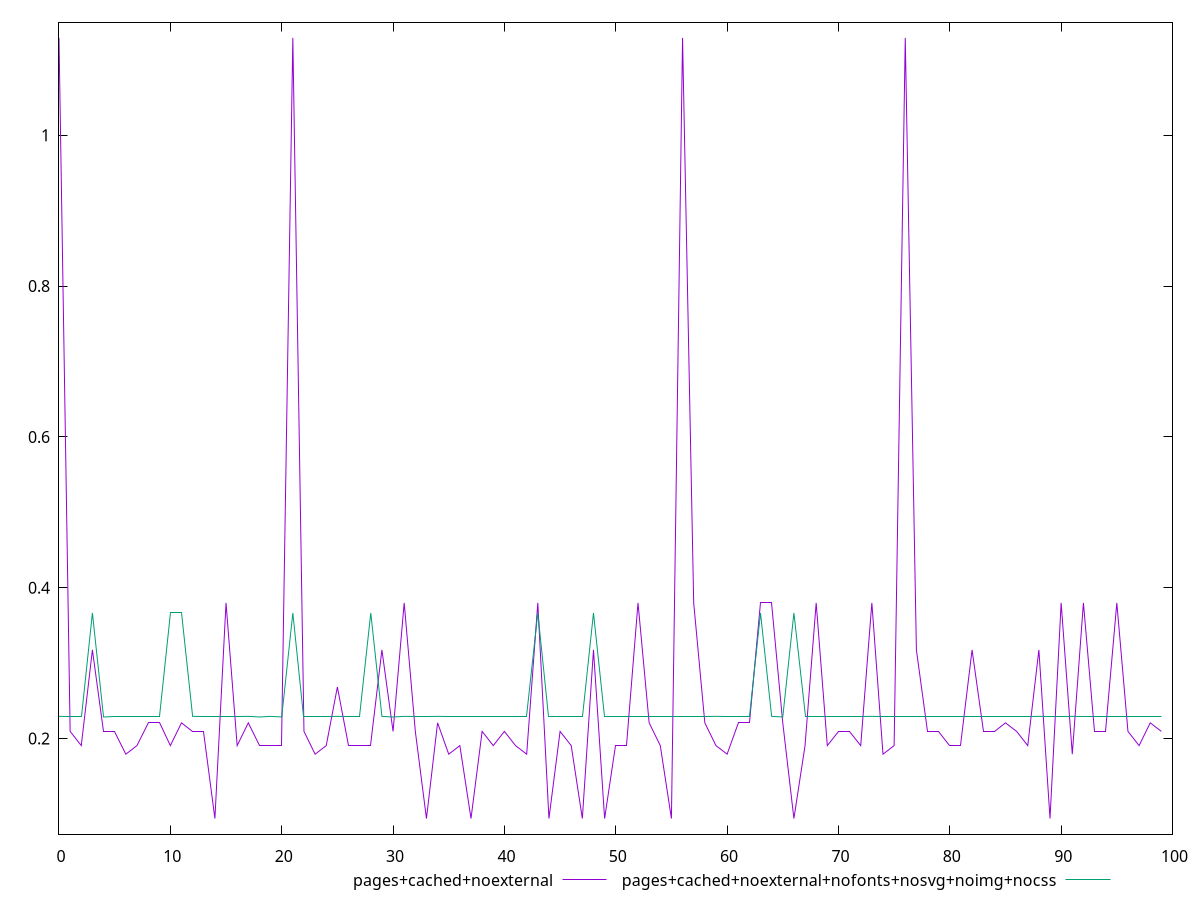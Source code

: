 $_pagesCachedNoexternal <<EOF
1.1291448974609375
0.20941780090332032
0.1905707836151123
0.31750728607177736
0.20941780090332032
0.20941780090332032
0.17922065734863282
0.1905707836151123
0.2207679271697998
0.2207679271697998
0.1905707836151123
0.2207679271697998
0.20941780090332032
0.20941780090332032
0.0938739013671875
0.3797997665405274
0.1905707836151123
0.2207679271697998
0.1905707836151123
0.1905707836151123
0.1905707836151123
1.1291448974609375
0.20941780090332032
0.17922065734863282
0.1905707836151123
0.2682928466796875
0.1905707836151123
0.1905707836151123
0.1905707836151123
0.31750728607177736
0.20941780090332032
0.3797997665405274
0.20941780090332032
0.0938739013671875
0.2207679271697998
0.17922065734863282
0.1905707836151123
0.0938739013671875
0.20941780090332032
0.1905707836151123
0.20941780090332032
0.1905707836151123
0.17922065734863282
0.3797997665405274
0.0938739013671875
0.20941780090332032
0.1905707836151123
0.0938739013671875
0.31750728607177736
0.0938739013671875
0.1905707836151123
0.1905707836151123
0.3797997665405274
0.2207679271697998
0.1905707836151123
0.0938739013671875
1.1291448974609375
0.3797997665405274
0.2207679271697998
0.1905707836151123
0.17922065734863282
0.2207679271697998
0.2207679271697998
0.3797997665405274
0.3797997665405274
0.2207679271697998
0.0938739013671875
0.1905707836151123
0.3797997665405274
0.1905707836151123
0.20941780090332032
0.20941780090332032
0.1905707836151123
0.3797997665405274
0.17922065734863282
0.1905707836151123
1.1291448974609375
0.31750728607177736
0.20941780090332032
0.20941780090332032
0.1905707836151123
0.1905707836151123
0.31750728607177736
0.20941780090332032
0.20941780090332032
0.2207679271697998
0.20941780090332032
0.1905707836151123
0.31750728607177736
0.0938739013671875
0.3797997665405274
0.17922065734863282
0.3797997665405274
0.20941780090332032
0.20941780090332032
0.3797997665405274
0.20941780090332032
0.1905707836151123
0.2207679271697998
0.20941780090332032
EOF
$_pagesCachedNoexternalNofontsNosvgNoimgNocss <<EOF
0.22935199652777777
0.22853081597222222
0.22853081597222222
0.3664786512586805
0.22853081597222222
0.22935199652777777
0.22935199652777777
0.22853081597222222
0.22853081597222222
0.22853081597222222
0.3664786512586805
0.3664786512586805
0.22935199652777777
0.22853081597222222
0.22853081597222222
0.22853081597222222
0.22853081597222222
0.22935199652777777
0.22853081597222222
0.22935199652777777
0.22853081597222222
0.3664786512586805
0.22853081597222222
0.22853081597222222
0.22853081597222222
0.22935199652777777
0.22853081597222222
0.22853081597222222
0.3664786512586805
0.22935199652777777
0.22853081597222222
0.22935199652777777
0.22853081597222222
0.22853081597222222
0.22935199652777777
0.22853081597222222
0.22853081597222222
0.22853081597222222
0.22853081597222222
0.22853081597222222
0.22853081597222222
0.22853081597222222
0.22853081597222222
0.3664786512586805
0.22853081597222222
0.22853081597222222
0.22853081597222222
0.22853081597222222
0.3664786512586805
0.22935199652777777
0.22935199652777777
0.22853081597222222
0.22853081597222222
0.22853081597222222
0.22853081597222222
0.22853081597222222
0.22853081597222222
0.22853081597222222
0.22853081597222222
0.22935199652777777
0.22853081597222222
0.22853081597222222
0.22853081597222222
0.3664786512586805
0.22935199652777777
0.22853081597222222
0.3664786512586805
0.22853081597222222
0.22853081597222222
0.22853081597222222
0.22853081597222222
0.22853081597222222
0.22853081597222222
0.22935199652777777
0.22853081597222222
0.22853081597222222
0.22853081597222222
0.22853081597222222
0.22853081597222222
0.22853081597222222
0.22853081597222222
0.22853081597222222
0.22853081597222222
0.22853081597222222
0.22853081597222222
0.22853081597222222
0.22853081597222222
0.22853081597222222
0.22935199652777777
0.22853081597222222
0.22853081597222222
0.22935199652777777
0.22853081597222222
0.22853081597222222
0.22853081597222222
0.22853081597222222
0.22853081597222222
0.22853081597222222
0.22853081597222222
0.22853081597222222
EOF
set key outside below
set terminal pngcairo
set output "report_00006_2020-11-02T20-21-41.718Z/cumulative-layout-shift/cumulative-layout-shift_pages+cached+noexternal_pages+cached+noexternal+nofonts+nosvg+noimg+nocss.png"
set yrange [0.07316848144531249:1.1498503173828125]
plot $_pagesCachedNoexternal title "pages+cached+noexternal" with line ,$_pagesCachedNoexternalNofontsNosvgNoimgNocss title "pages+cached+noexternal+nofonts+nosvg+noimg+nocss" with line ,